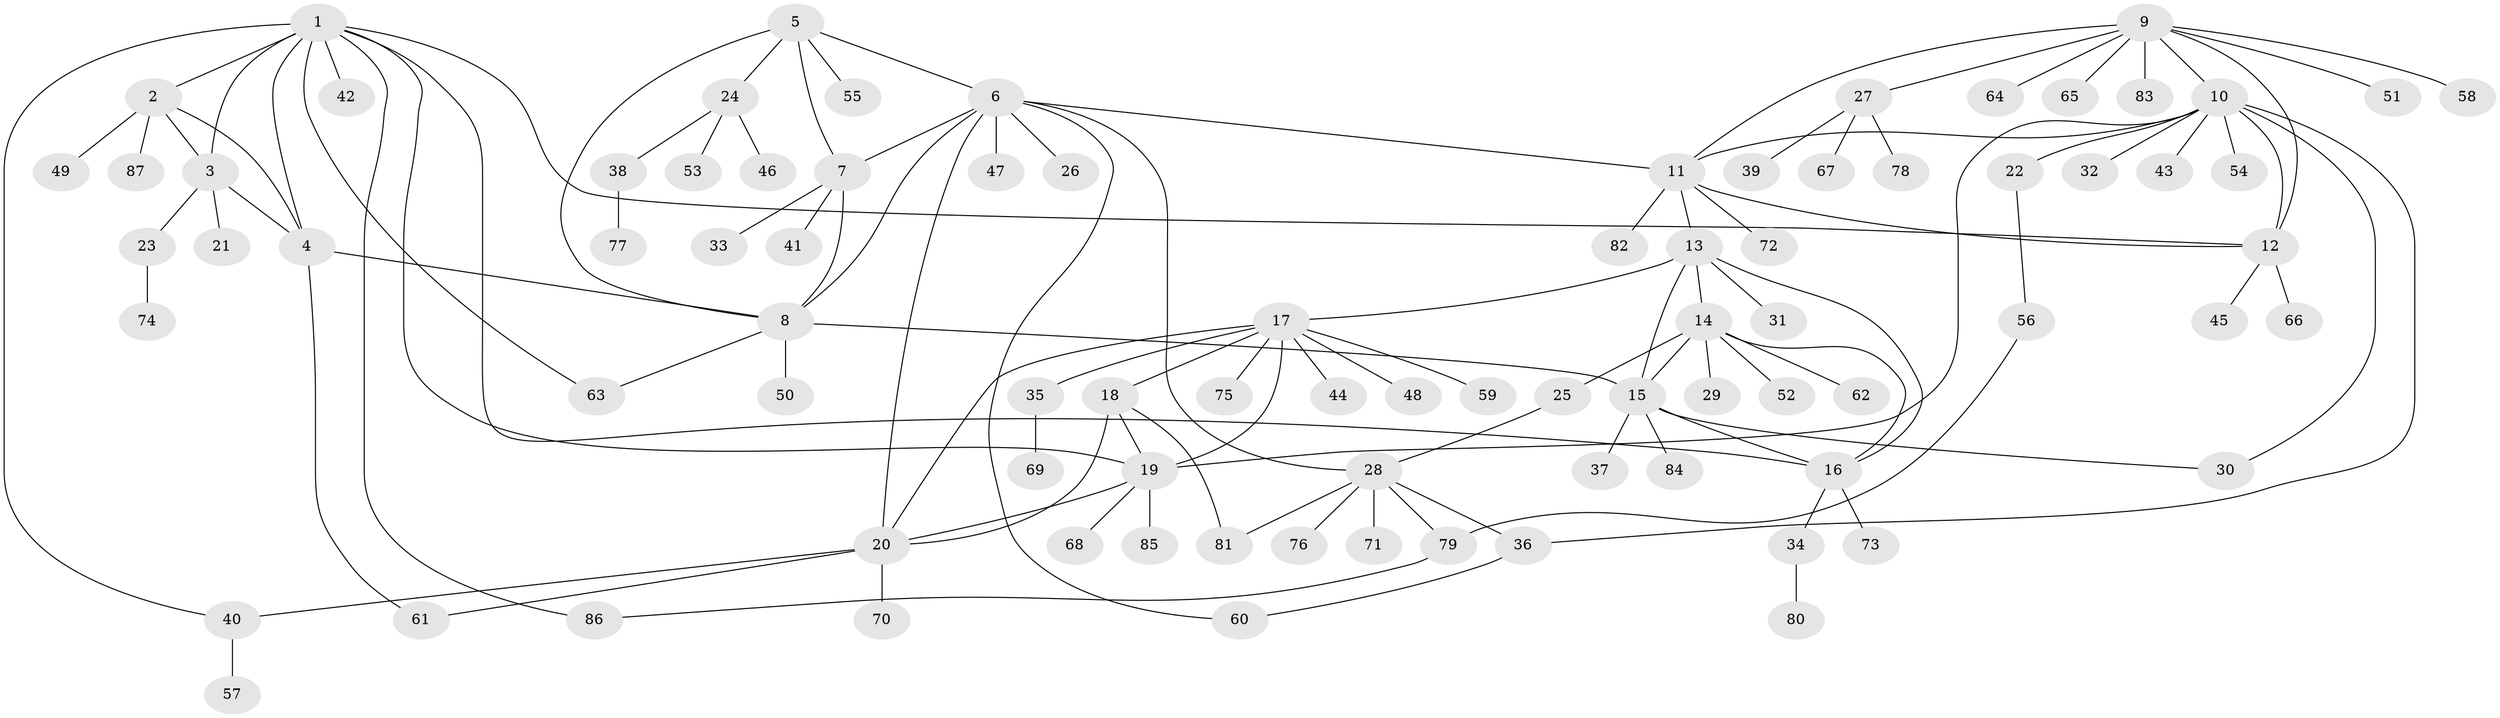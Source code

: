 // coarse degree distribution, {3: 0.08571428571428572, 7: 0.08571428571428572, 2: 0.22857142857142856, 4: 0.11428571428571428, 1: 0.2857142857142857, 5: 0.11428571428571428, 8: 0.02857142857142857, 6: 0.05714285714285714}
// Generated by graph-tools (version 1.1) at 2025/37/03/04/25 23:37:32]
// undirected, 87 vertices, 117 edges
graph export_dot {
  node [color=gray90,style=filled];
  1;
  2;
  3;
  4;
  5;
  6;
  7;
  8;
  9;
  10;
  11;
  12;
  13;
  14;
  15;
  16;
  17;
  18;
  19;
  20;
  21;
  22;
  23;
  24;
  25;
  26;
  27;
  28;
  29;
  30;
  31;
  32;
  33;
  34;
  35;
  36;
  37;
  38;
  39;
  40;
  41;
  42;
  43;
  44;
  45;
  46;
  47;
  48;
  49;
  50;
  51;
  52;
  53;
  54;
  55;
  56;
  57;
  58;
  59;
  60;
  61;
  62;
  63;
  64;
  65;
  66;
  67;
  68;
  69;
  70;
  71;
  72;
  73;
  74;
  75;
  76;
  77;
  78;
  79;
  80;
  81;
  82;
  83;
  84;
  85;
  86;
  87;
  1 -- 2;
  1 -- 3;
  1 -- 4;
  1 -- 12;
  1 -- 16;
  1 -- 19;
  1 -- 40;
  1 -- 42;
  1 -- 63;
  1 -- 86;
  2 -- 3;
  2 -- 4;
  2 -- 49;
  2 -- 87;
  3 -- 4;
  3 -- 21;
  3 -- 23;
  4 -- 8;
  4 -- 61;
  5 -- 6;
  5 -- 7;
  5 -- 8;
  5 -- 24;
  5 -- 55;
  6 -- 7;
  6 -- 8;
  6 -- 11;
  6 -- 20;
  6 -- 26;
  6 -- 28;
  6 -- 47;
  6 -- 60;
  7 -- 8;
  7 -- 33;
  7 -- 41;
  8 -- 15;
  8 -- 50;
  8 -- 63;
  9 -- 10;
  9 -- 11;
  9 -- 12;
  9 -- 27;
  9 -- 51;
  9 -- 58;
  9 -- 64;
  9 -- 65;
  9 -- 83;
  10 -- 11;
  10 -- 12;
  10 -- 19;
  10 -- 22;
  10 -- 30;
  10 -- 32;
  10 -- 36;
  10 -- 43;
  10 -- 54;
  11 -- 12;
  11 -- 13;
  11 -- 72;
  11 -- 82;
  12 -- 45;
  12 -- 66;
  13 -- 14;
  13 -- 15;
  13 -- 16;
  13 -- 17;
  13 -- 31;
  14 -- 15;
  14 -- 16;
  14 -- 25;
  14 -- 29;
  14 -- 52;
  14 -- 62;
  15 -- 16;
  15 -- 30;
  15 -- 37;
  15 -- 84;
  16 -- 34;
  16 -- 73;
  17 -- 18;
  17 -- 19;
  17 -- 20;
  17 -- 35;
  17 -- 44;
  17 -- 48;
  17 -- 59;
  17 -- 75;
  18 -- 19;
  18 -- 20;
  18 -- 81;
  19 -- 20;
  19 -- 68;
  19 -- 85;
  20 -- 40;
  20 -- 61;
  20 -- 70;
  22 -- 56;
  23 -- 74;
  24 -- 38;
  24 -- 46;
  24 -- 53;
  25 -- 28;
  27 -- 39;
  27 -- 67;
  27 -- 78;
  28 -- 36;
  28 -- 71;
  28 -- 76;
  28 -- 79;
  28 -- 81;
  34 -- 80;
  35 -- 69;
  36 -- 60;
  38 -- 77;
  40 -- 57;
  56 -- 79;
  79 -- 86;
}
